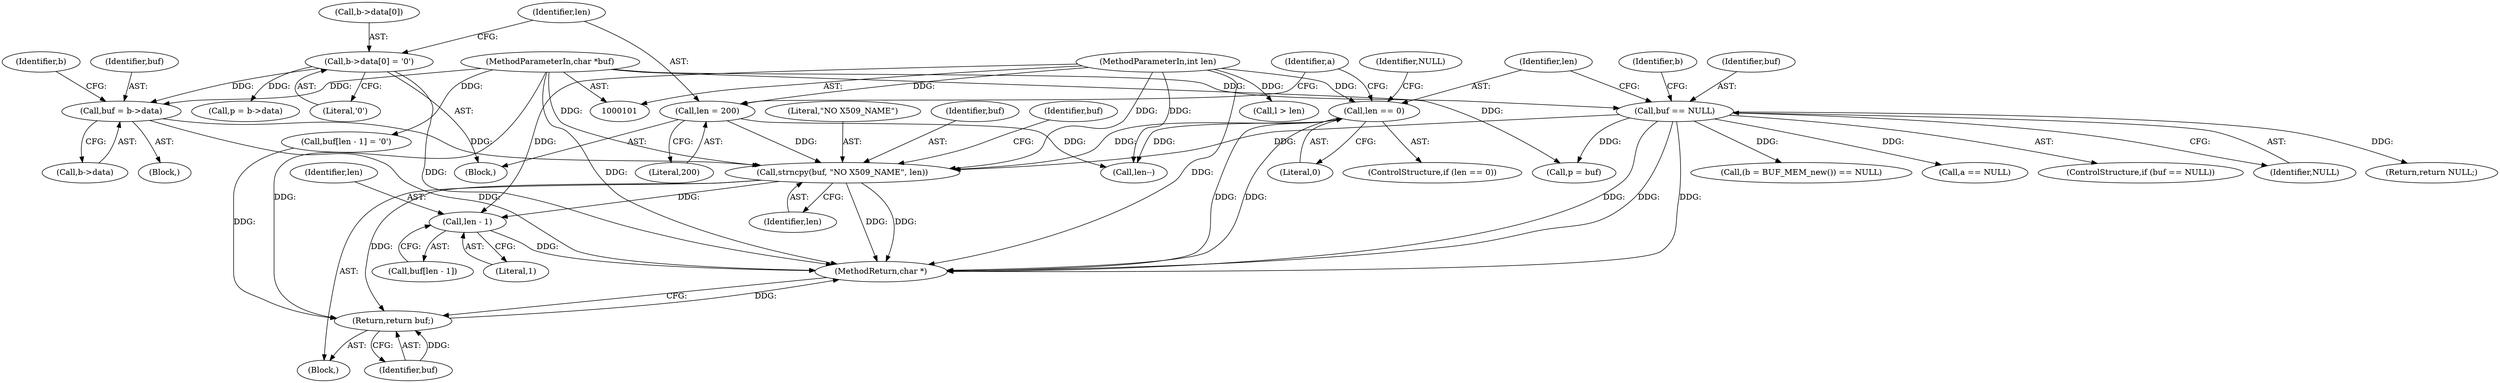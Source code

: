 digraph "0_openssl_2919516136a4227d9e6d8f2fe66ef976aaf8c561@API" {
"1000181" [label="(Call,strncpy(buf, \"NO X509_NAME\", len))"];
"1000131" [label="(Call,buf == NULL)"];
"1000103" [label="(MethodParameterIn,char *buf)"];
"1000174" [label="(Call,buf = b->data)"];
"1000148" [label="(Call,b->data[0] = '\0')"];
"1000155" [label="(Call,len = 200)"];
"1000104" [label="(MethodParameterIn,int len)"];
"1000160" [label="(Call,len == 0)"];
"1000188" [label="(Call,len - 1)"];
"1000192" [label="(Return,return buf;)"];
"1000136" [label="(Call,(b = BUF_MEM_new()) == NULL)"];
"1000183" [label="(Literal,\"NO X509_NAME\")"];
"1000155" [label="(Call,len = 200)"];
"1000174" [label="(Call,buf = b->data)"];
"1000193" [label="(Identifier,buf)"];
"1000186" [label="(Call,buf[len - 1])"];
"1000103" [label="(MethodParameterIn,char *buf)"];
"1000176" [label="(Call,b->data)"];
"1000173" [label="(Block,)"];
"1000167" [label="(Call,a == NULL)"];
"1000190" [label="(Literal,1)"];
"1000641" [label="(Call,p = buf)"];
"1000134" [label="(Block,)"];
"1000130" [label="(ControlStructure,if (buf == NULL))"];
"1000157" [label="(Literal,200)"];
"1000161" [label="(Identifier,len)"];
"1000180" [label="(Identifier,b)"];
"1000149" [label="(Call,b->data[0])"];
"1000192" [label="(Return,return buf;)"];
"1000133" [label="(Identifier,NULL)"];
"1000138" [label="(Identifier,b)"];
"1000164" [label="(Return,return NULL;)"];
"1000175" [label="(Identifier,buf)"];
"1000148" [label="(Call,b->data[0] = '\0')"];
"1000663" [label="(MethodReturn,char *)"];
"1000185" [label="(Call,buf[len - 1] = '\0')"];
"1000131" [label="(Call,buf == NULL)"];
"1000194" [label="(Call,len--)"];
"1000162" [label="(Literal,0)"];
"1000132" [label="(Identifier,buf)"];
"1000633" [label="(Call,p = b->data)"];
"1000189" [label="(Identifier,len)"];
"1000184" [label="(Identifier,len)"];
"1000160" [label="(Call,len == 0)"];
"1000165" [label="(Identifier,NULL)"];
"1000170" [label="(Block,)"];
"1000159" [label="(ControlStructure,if (len == 0))"];
"1000168" [label="(Identifier,a)"];
"1000104" [label="(MethodParameterIn,int len)"];
"1000182" [label="(Identifier,buf)"];
"1000188" [label="(Call,len - 1)"];
"1000518" [label="(Call,l > len)"];
"1000181" [label="(Call,strncpy(buf, \"NO X509_NAME\", len))"];
"1000156" [label="(Identifier,len)"];
"1000154" [label="(Literal,'\0')"];
"1000187" [label="(Identifier,buf)"];
"1000181" -> "1000170"  [label="AST: "];
"1000181" -> "1000184"  [label="CFG: "];
"1000182" -> "1000181"  [label="AST: "];
"1000183" -> "1000181"  [label="AST: "];
"1000184" -> "1000181"  [label="AST: "];
"1000187" -> "1000181"  [label="CFG: "];
"1000181" -> "1000663"  [label="DDG: "];
"1000181" -> "1000663"  [label="DDG: "];
"1000131" -> "1000181"  [label="DDG: "];
"1000174" -> "1000181"  [label="DDG: "];
"1000103" -> "1000181"  [label="DDG: "];
"1000155" -> "1000181"  [label="DDG: "];
"1000160" -> "1000181"  [label="DDG: "];
"1000104" -> "1000181"  [label="DDG: "];
"1000181" -> "1000188"  [label="DDG: "];
"1000181" -> "1000192"  [label="DDG: "];
"1000131" -> "1000130"  [label="AST: "];
"1000131" -> "1000133"  [label="CFG: "];
"1000132" -> "1000131"  [label="AST: "];
"1000133" -> "1000131"  [label="AST: "];
"1000138" -> "1000131"  [label="CFG: "];
"1000161" -> "1000131"  [label="CFG: "];
"1000131" -> "1000663"  [label="DDG: "];
"1000131" -> "1000663"  [label="DDG: "];
"1000131" -> "1000663"  [label="DDG: "];
"1000103" -> "1000131"  [label="DDG: "];
"1000131" -> "1000136"  [label="DDG: "];
"1000131" -> "1000164"  [label="DDG: "];
"1000131" -> "1000167"  [label="DDG: "];
"1000131" -> "1000641"  [label="DDG: "];
"1000103" -> "1000101"  [label="AST: "];
"1000103" -> "1000663"  [label="DDG: "];
"1000103" -> "1000174"  [label="DDG: "];
"1000103" -> "1000185"  [label="DDG: "];
"1000103" -> "1000192"  [label="DDG: "];
"1000103" -> "1000641"  [label="DDG: "];
"1000174" -> "1000173"  [label="AST: "];
"1000174" -> "1000176"  [label="CFG: "];
"1000175" -> "1000174"  [label="AST: "];
"1000176" -> "1000174"  [label="AST: "];
"1000180" -> "1000174"  [label="CFG: "];
"1000174" -> "1000663"  [label="DDG: "];
"1000148" -> "1000174"  [label="DDG: "];
"1000148" -> "1000134"  [label="AST: "];
"1000148" -> "1000154"  [label="CFG: "];
"1000149" -> "1000148"  [label="AST: "];
"1000154" -> "1000148"  [label="AST: "];
"1000156" -> "1000148"  [label="CFG: "];
"1000148" -> "1000663"  [label="DDG: "];
"1000148" -> "1000633"  [label="DDG: "];
"1000155" -> "1000134"  [label="AST: "];
"1000155" -> "1000157"  [label="CFG: "];
"1000156" -> "1000155"  [label="AST: "];
"1000157" -> "1000155"  [label="AST: "];
"1000168" -> "1000155"  [label="CFG: "];
"1000104" -> "1000155"  [label="DDG: "];
"1000155" -> "1000194"  [label="DDG: "];
"1000104" -> "1000101"  [label="AST: "];
"1000104" -> "1000663"  [label="DDG: "];
"1000104" -> "1000160"  [label="DDG: "];
"1000104" -> "1000188"  [label="DDG: "];
"1000104" -> "1000194"  [label="DDG: "];
"1000104" -> "1000518"  [label="DDG: "];
"1000160" -> "1000159"  [label="AST: "];
"1000160" -> "1000162"  [label="CFG: "];
"1000161" -> "1000160"  [label="AST: "];
"1000162" -> "1000160"  [label="AST: "];
"1000165" -> "1000160"  [label="CFG: "];
"1000168" -> "1000160"  [label="CFG: "];
"1000160" -> "1000663"  [label="DDG: "];
"1000160" -> "1000663"  [label="DDG: "];
"1000160" -> "1000194"  [label="DDG: "];
"1000188" -> "1000186"  [label="AST: "];
"1000188" -> "1000190"  [label="CFG: "];
"1000189" -> "1000188"  [label="AST: "];
"1000190" -> "1000188"  [label="AST: "];
"1000186" -> "1000188"  [label="CFG: "];
"1000188" -> "1000663"  [label="DDG: "];
"1000192" -> "1000170"  [label="AST: "];
"1000192" -> "1000193"  [label="CFG: "];
"1000193" -> "1000192"  [label="AST: "];
"1000663" -> "1000192"  [label="CFG: "];
"1000192" -> "1000663"  [label="DDG: "];
"1000193" -> "1000192"  [label="DDG: "];
"1000185" -> "1000192"  [label="DDG: "];
}

